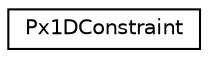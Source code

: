 digraph "Graphical Class Hierarchy"
{
  edge [fontname="Helvetica",fontsize="10",labelfontname="Helvetica",labelfontsize="10"];
  node [fontname="Helvetica",fontsize="10",shape=record];
  rankdir="LR";
  Node0 [label="Px1DConstraint",height=0.2,width=0.4,color="black", fillcolor="white", style="filled",URL="$structPx1DConstraint.html",tooltip="A constraint. "];
}
